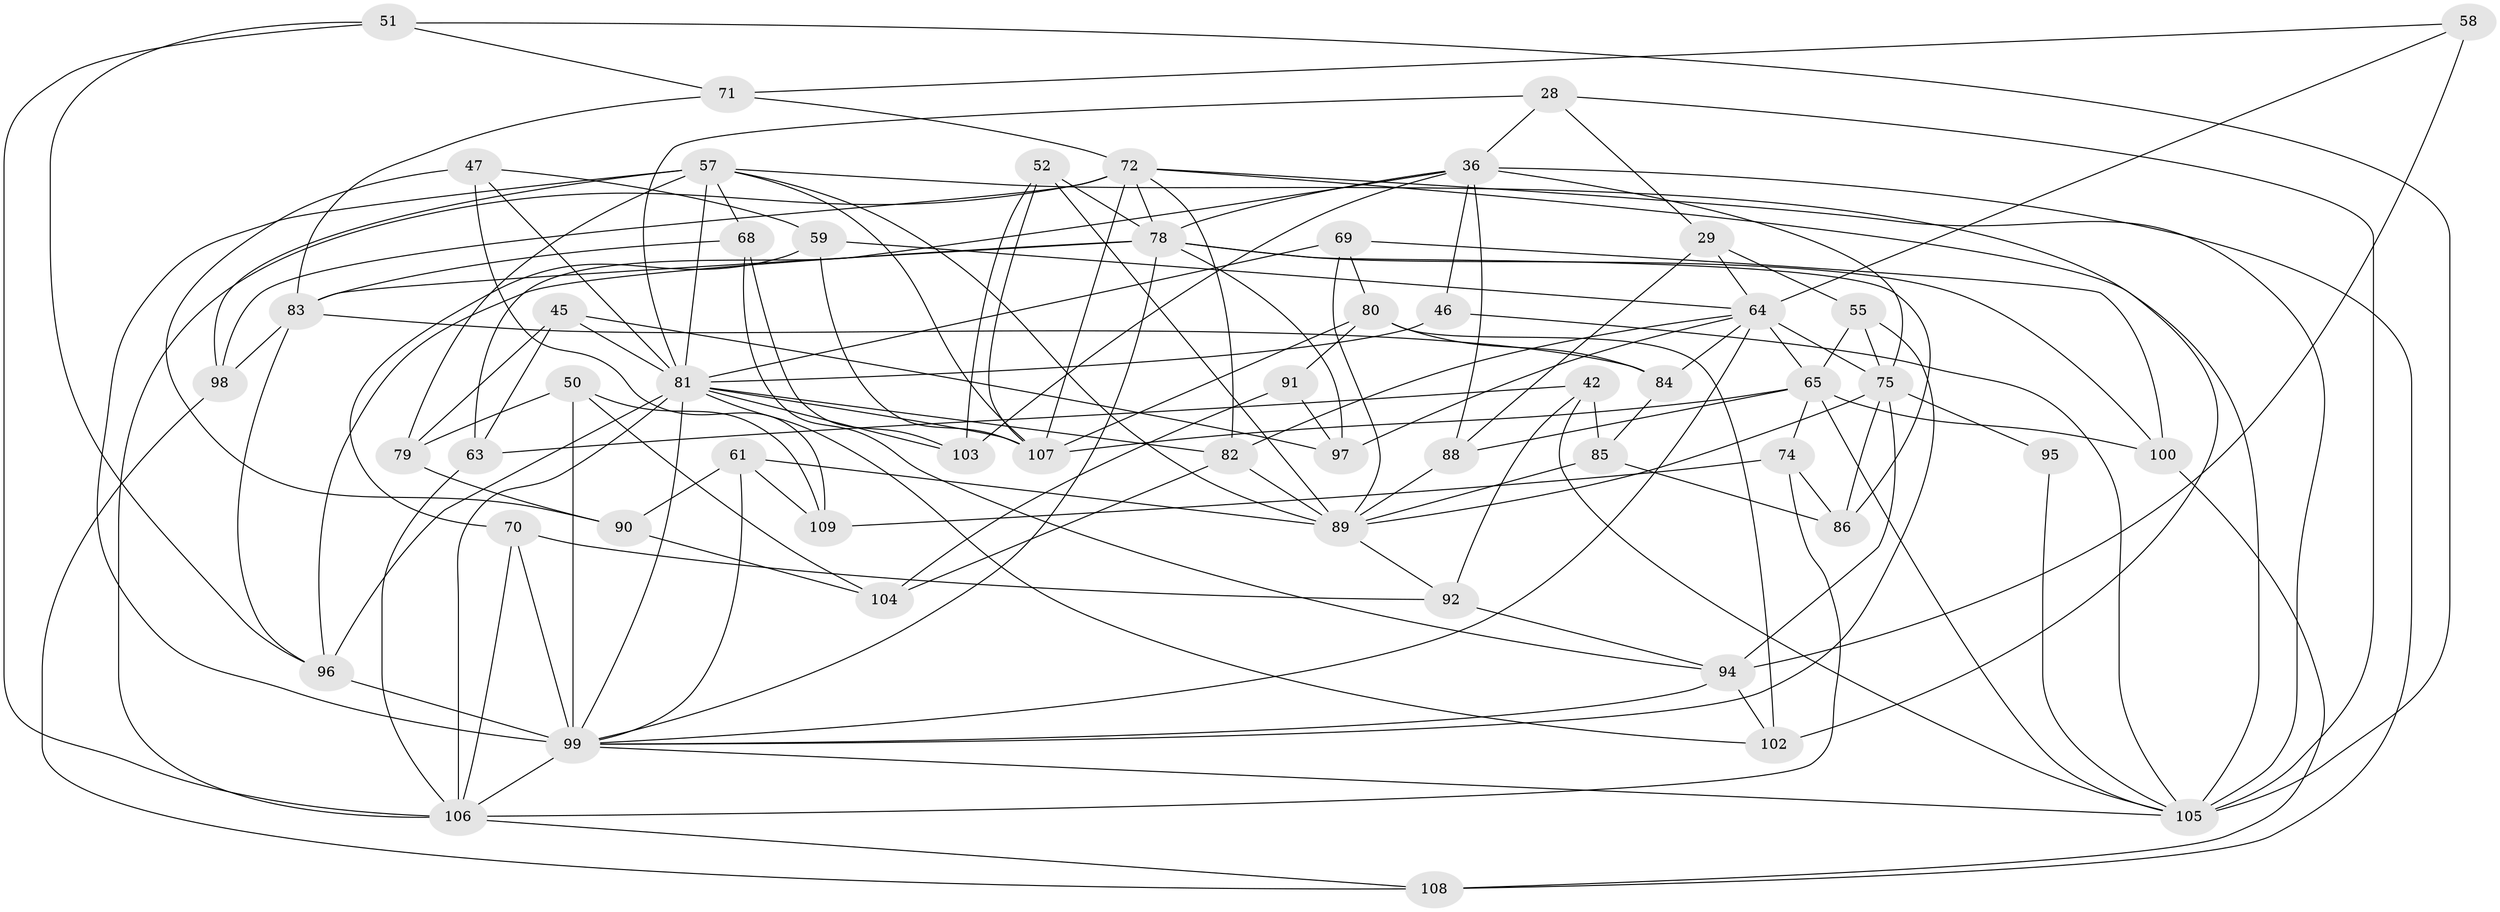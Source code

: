 // original degree distribution, {4: 1.0}
// Generated by graph-tools (version 1.1) at 2025/59/03/09/25 04:59:16]
// undirected, 54 vertices, 140 edges
graph export_dot {
graph [start="1"]
  node [color=gray90,style=filled];
  28;
  29;
  36 [super="+33"];
  42;
  45;
  46;
  47;
  50 [super="+7"];
  51;
  52;
  55;
  57 [super="+13+38+40"];
  58;
  59;
  61;
  63;
  64 [super="+32+54+56"];
  65 [super="+49"];
  68;
  69;
  70;
  71;
  72 [super="+18+34+24"];
  74;
  75 [super="+15+26"];
  78 [super="+44"];
  79;
  80 [super="+30"];
  81 [super="+4+17+73"];
  82 [super="+41"];
  83 [super="+27"];
  84;
  85;
  86;
  88;
  89 [super="+25+10"];
  90;
  91;
  92;
  94 [super="+76"];
  95;
  96 [super="+93"];
  97;
  98;
  99 [super="+11+66"];
  100 [super="+39"];
  102;
  103;
  104;
  105 [super="+5+14+43"];
  106 [super="+8+87+37"];
  107 [super="+22+101"];
  108;
  109;
  28 -- 29;
  28 -- 36;
  28 -- 81;
  28 -- 105;
  29 -- 55;
  29 -- 88;
  29 -- 64;
  36 -- 88;
  36 -- 103;
  36 -- 78;
  36 -- 75;
  36 -- 108;
  36 -- 46;
  36 -- 63;
  42 -- 63;
  42 -- 92;
  42 -- 105;
  42 -- 85;
  45 -- 63;
  45 -- 97;
  45 -- 79;
  45 -- 81;
  46 -- 81 [weight=2];
  46 -- 105;
  47 -- 90;
  47 -- 59;
  47 -- 109;
  47 -- 81;
  50 -- 104;
  50 -- 109;
  50 -- 99 [weight=3];
  50 -- 79;
  51 -- 71;
  51 -- 96;
  51 -- 105;
  51 -- 106;
  52 -- 103;
  52 -- 89;
  52 -- 78;
  52 -- 107;
  55 -- 99;
  55 -- 75;
  55 -- 65;
  57 -- 68;
  57 -- 89;
  57 -- 99 [weight=2];
  57 -- 98;
  57 -- 81 [weight=2];
  57 -- 79;
  57 -- 107;
  57 -- 105;
  58 -- 71;
  58 -- 94 [weight=2];
  58 -- 64;
  59 -- 70;
  59 -- 64;
  59 -- 107;
  61 -- 109;
  61 -- 90;
  61 -- 89;
  61 -- 99;
  63 -- 106;
  64 -- 65 [weight=2];
  64 -- 82;
  64 -- 84;
  64 -- 75 [weight=2];
  64 -- 97;
  64 -- 99 [weight=2];
  65 -- 107 [weight=2];
  65 -- 100 [weight=2];
  65 -- 105;
  65 -- 74;
  65 -- 88;
  68 -- 103;
  68 -- 94;
  68 -- 83;
  69 -- 80;
  69 -- 100;
  69 -- 89;
  69 -- 81;
  70 -- 92;
  70 -- 99;
  70 -- 106;
  71 -- 72;
  71 -- 83;
  72 -- 107;
  72 -- 105 [weight=2];
  72 -- 78;
  72 -- 82;
  72 -- 102;
  72 -- 106 [weight=2];
  72 -- 98;
  74 -- 106;
  74 -- 86;
  74 -- 109;
  75 -- 95 [weight=3];
  75 -- 86;
  75 -- 89;
  75 -- 94;
  78 -- 100 [weight=2];
  78 -- 99;
  78 -- 96;
  78 -- 97;
  78 -- 86;
  78 -- 83;
  79 -- 90;
  80 -- 91 [weight=2];
  80 -- 84;
  80 -- 102;
  80 -- 107;
  81 -- 107;
  81 -- 96;
  81 -- 82;
  81 -- 99;
  81 -- 102;
  81 -- 103;
  81 -- 106 [weight=2];
  82 -- 104;
  82 -- 89 [weight=2];
  83 -- 98;
  83 -- 96;
  83 -- 84;
  84 -- 85;
  85 -- 86;
  85 -- 89;
  88 -- 89;
  89 -- 92;
  90 -- 104;
  91 -- 104;
  91 -- 97;
  92 -- 94;
  94 -- 99 [weight=2];
  94 -- 102;
  95 -- 105;
  96 -- 99 [weight=4];
  98 -- 108;
  99 -- 105;
  99 -- 106;
  100 -- 108;
  106 -- 108;
}
